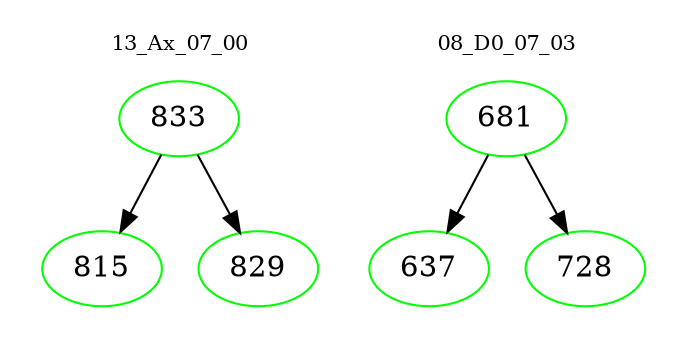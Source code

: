 digraph{
subgraph cluster_0 {
color = white
label = "13_Ax_07_00";
fontsize=10;
T0_833 [label="833", color="green"]
T0_833 -> T0_815 [color="black"]
T0_815 [label="815", color="green"]
T0_833 -> T0_829 [color="black"]
T0_829 [label="829", color="green"]
}
subgraph cluster_1 {
color = white
label = "08_D0_07_03";
fontsize=10;
T1_681 [label="681", color="green"]
T1_681 -> T1_637 [color="black"]
T1_637 [label="637", color="green"]
T1_681 -> T1_728 [color="black"]
T1_728 [label="728", color="green"]
}
}
